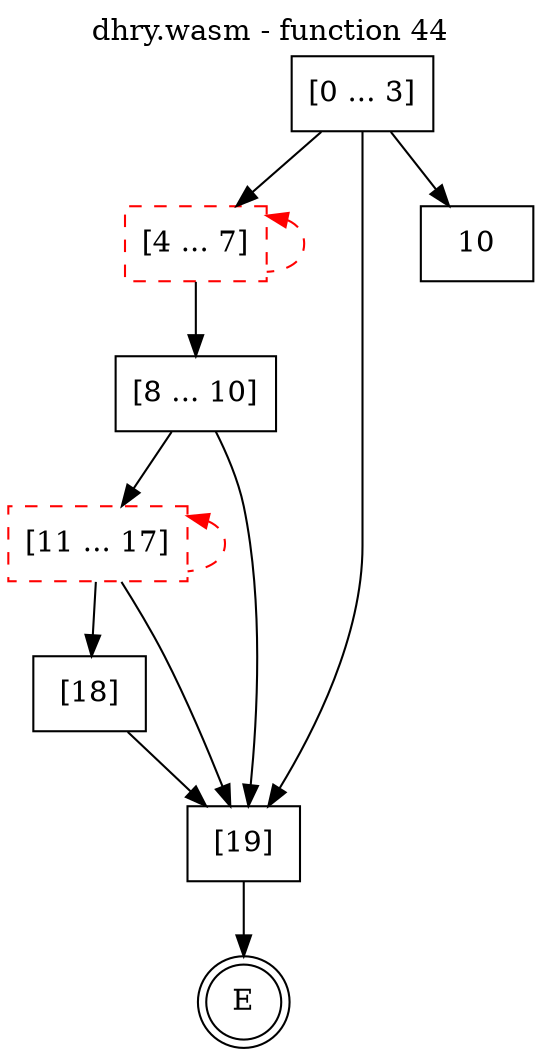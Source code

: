 digraph finite_state_machine {
    label = "dhry.wasm - function 44"
    labelloc =  t
    labelfontsize = 16
    labelfontcolor = black
    labelfontname = "Helvetica"
    node [shape = doublecircle]; E ;
    node [shape = box];
    node [shape=box, color=black, style=solid] 0[label="[0 ... 3]"]
    node [shape=box, color=red, style=dashed] 4[label="[4 ... 7]"]
    node [shape=box, color=black, style=solid] 8[label="[8 ... 10]"]
    node [shape=box, color=red, style=dashed] 11[label="[11 ... 17]"]
    node [shape=box, color=black, style=solid] 18[label="[18]"]
    node [shape=box, color=black, style=solid] 19[label="[19]"]
    0 -> 4;
    0 -> 10;
    0 -> 19;
    4 -> 8;
    4 -> 4[style="dashed" color="red" dir=back];
    8 -> 11;
    8 -> 19;
    11 -> 18;
    11 -> 19;
    11 -> 11[style="dashed" color="red" dir=back];
    18 -> 19;
    19 -> E;
}
